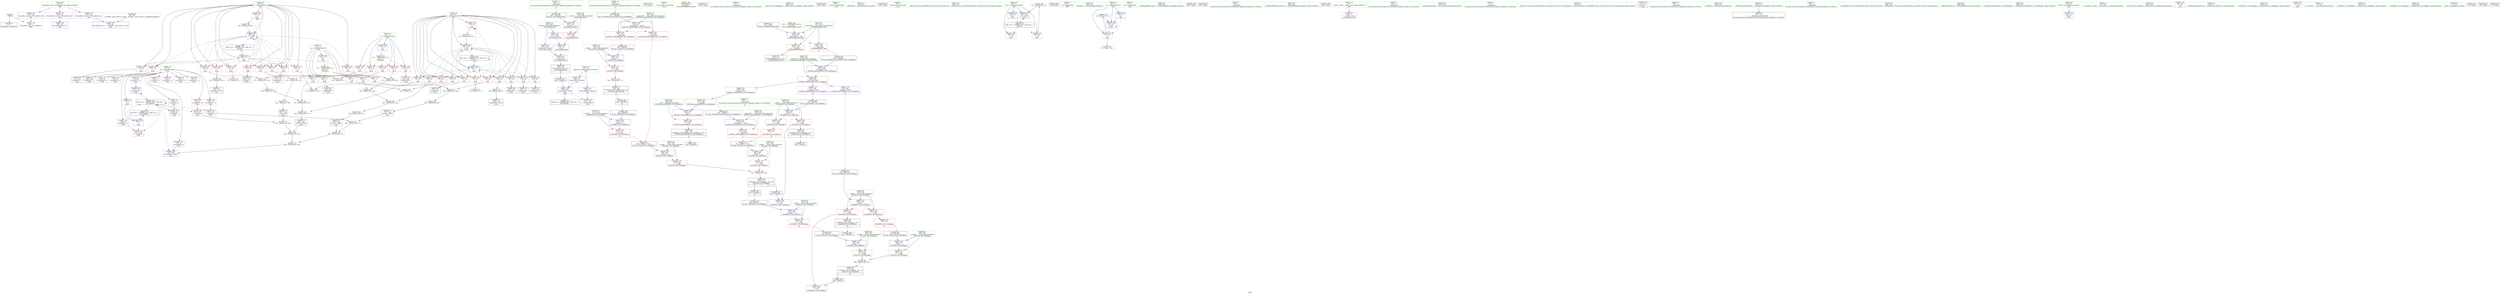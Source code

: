 digraph "SVFG" {
	label="SVFG";

	Node0x563aca3d60e0 [shape=record,color=grey,label="{NodeID: 0\nNullPtr}"];
	Node0x563aca3d60e0 -> Node0x563aca3f6040[style=solid];
	Node0x563aca3d60e0 -> Node0x563aca3fd560[style=solid];
	Node0x563aca3f7c40 [shape=record,color=blue,label="{NodeID: 194\n117\<--119\narrayidx15\<--\nmain\n}"];
	Node0x563aca3f7c40 -> Node0x563aca413370[style=dashed];
	Node0x563aca3f4ec0 [shape=record,color=purple,label="{NodeID: 111\n210\<--62\ncoerce.dive56\<--agg.tmp\nmain\n}"];
	Node0x563aca3f4ec0 -> Node0x563aca3fbc10[style=solid];
	Node0x563aca3f2fb0 [shape=record,color=green,label="{NodeID: 28\n58\<--59\ni\<--i_field_insensitive\nmain\n}"];
	Node0x563aca3f2fb0 -> Node0x563aca3fa6f0[style=solid];
	Node0x563aca3f2fb0 -> Node0x563aca3fa7c0[style=solid];
	Node0x563aca3f2fb0 -> Node0x563aca3fa890[style=solid];
	Node0x563aca3f2fb0 -> Node0x563aca3fa960[style=solid];
	Node0x563aca3f2fb0 -> Node0x563aca3faa30[style=solid];
	Node0x563aca3f2fb0 -> Node0x563aca3fab00[style=solid];
	Node0x563aca3f2fb0 -> Node0x563aca3fabd0[style=solid];
	Node0x563aca3f2fb0 -> Node0x563aca3faca0[style=solid];
	Node0x563aca3f2fb0 -> Node0x563aca3fad70[style=solid];
	Node0x563aca3f2fb0 -> Node0x563aca3fae40[style=solid];
	Node0x563aca3f2fb0 -> Node0x563aca3faf10[style=solid];
	Node0x563aca3f2fb0 -> Node0x563aca3fafe0[style=solid];
	Node0x563aca3f2fb0 -> Node0x563aca3fd9a0[style=solid];
	Node0x563aca3f2fb0 -> Node0x563aca3f7eb0[style=solid];
	Node0x563aca405cf0 [shape=record,color=grey,label="{NodeID: 305\n165 = Binary(163, 164, )\n}"];
	Node0x563aca405cf0 -> Node0x563aca405b70[style=solid];
	Node0x563aca3fae40 [shape=record,color=red,label="{NodeID: 139\n160\<--58\n\<--i\nmain\n}"];
	Node0x563aca3fae40 -> Node0x563aca405e70[style=solid];
	Node0x563aca3f5960 [shape=record,color=green,label="{NodeID: 56\n349\<--350\n__a.addr\<--__a.addr_field_insensitive\n_ZStoRRSt13_Ios_FmtflagsS_\n}"];
	Node0x563aca3f5960 -> Node0x563aca3fc9e0[style=solid];
	Node0x563aca3f5960 -> Node0x563aca3fcab0[style=solid];
	Node0x563aca3f5960 -> Node0x563aca3f8a10[style=solid];
	Node0x563aca42b800 [shape=record,color=black,label="{NodeID: 416\n78 = PHI()\n}"];
	Node0x563aca3fc500 [shape=record,color=red,label="{NodeID: 167\n301\<--300\n\<--_M_flags\n_ZNSt8ios_base4setfESt13_Ios_FmtflagsS0_\n}"];
	Node0x563aca3fc500 -> Node0x563aca3f8600[style=solid];
	Node0x563aca3f70e0 [shape=record,color=black,label="{NodeID: 84\n263\<--274\n_ZSt12setprecisioni_ret\<--\n_ZSt12setprecisioni\n|{<s0>10}}"];
	Node0x563aca3f70e0:s0 -> Node0x563aca42bd00[style=solid,color=blue];
	Node0x563aca3f0e50 [shape=record,color=green,label="{NodeID: 1\n7\<--1\n__dso_handle\<--dummyObj\nGlob }"];
	Node0x563aca3f7d10 [shape=record,color=blue,label="{NodeID: 195\n175\<--169\narrayidx46\<--add42\nmain\n}"];
	Node0x563aca3f7d10 -> Node0x563aca413370[style=dashed];
	Node0x563aca3f4f90 [shape=record,color=purple,label="{NodeID: 112\n270\<--265\n_M_n\<--retval\n_ZSt12setprecisioni\n}"];
	Node0x563aca3f4f90 -> Node0x563aca3f82c0[style=solid];
	Node0x563aca3f3080 [shape=record,color=green,label="{NodeID: 29\n60\<--61\nj\<--j_field_insensitive\nmain\n}"];
	Node0x563aca3f3080 -> Node0x563aca3fb0b0[style=solid];
	Node0x563aca3f3080 -> Node0x563aca3fb180[style=solid];
	Node0x563aca3f3080 -> Node0x563aca3fb250[style=solid];
	Node0x563aca3f3080 -> Node0x563aca3fb320[style=solid];
	Node0x563aca3f3080 -> Node0x563aca3fb3f0[style=solid];
	Node0x563aca3f3080 -> Node0x563aca3fb4c0[style=solid];
	Node0x563aca3f3080 -> Node0x563aca3fb590[style=solid];
	Node0x563aca3f3080 -> Node0x563aca3fb660[style=solid];
	Node0x563aca3f3080 -> Node0x563aca3fb730[style=solid];
	Node0x563aca3f3080 -> Node0x563aca3fb800[style=solid];
	Node0x563aca3f3080 -> Node0x563aca3fb8d0[style=solid];
	Node0x563aca3f3080 -> Node0x563aca3fb9a0[style=solid];
	Node0x563aca3f3080 -> Node0x563aca3f7aa0[style=solid];
	Node0x563aca3f3080 -> Node0x563aca3f7de0[style=solid];
	Node0x563aca3fdf60 [shape=record,color=yellow,style=double,label="{NodeID: 389\nRETMU(20V_2)\npts\{253 \}\nFun[_ZSt5fixedRSt8ios_base]}"];
	Node0x563aca405e70 [shape=record,color=grey,label="{NodeID: 306\n161 = Binary(159, 160, )\n}"];
	Node0x563aca405e70 -> Node0x563aca4059f0[style=solid];
	Node0x563aca3faf10 [shape=record,color=red,label="{NodeID: 140\n170\<--58\n\<--i\nmain\n}"];
	Node0x563aca3faf10 -> Node0x563aca3f6cd0[style=solid];
	Node0x563aca3f5a30 [shape=record,color=green,label="{NodeID: 57\n351\<--352\n__b.addr\<--__b.addr_field_insensitive\n_ZStoRRSt13_Ios_FmtflagsS_\n}"];
	Node0x563aca3f5a30 -> Node0x563aca3fcb80[style=solid];
	Node0x563aca3f5a30 -> Node0x563aca3ffac0[style=solid];
	Node0x563aca42b8d0 [shape=record,color=black,label="{NodeID: 417\n190 = PHI()\n}"];
	Node0x563aca3fc5d0 [shape=record,color=red,label="{NodeID: 168\n331\<--325\n\<--__a.addr\n_ZStaNRSt13_Ios_FmtflagsS_\n}"];
	Node0x563aca3fc5d0 -> Node0x563aca3fc840[style=solid];
	Node0x563aca3f71b0 [shape=record,color=black,label="{NodeID: 85\n284\<--320\n_ZNSt8ios_base4setfESt13_Ios_FmtflagsS0__ret\<--\n_ZNSt8ios_base4setfESt13_Ios_FmtflagsS0_\n|{<s0>14}}"];
	Node0x563aca3f71b0:s0 -> Node0x563aca064750[style=solid,color=blue];
	Node0x563aca3f0ee0 [shape=record,color=green,label="{NodeID: 2\n12\<--1\n\<--dummyObj\nCan only get source location for instruction, argument, global var or function.}"];
	Node0x563aca3f7de0 [shape=record,color=blue,label="{NodeID: 196\n60\<--181\nj\<--inc\nmain\n}"];
	Node0x563aca3f7de0 -> Node0x563aca3fb0b0[style=dashed];
	Node0x563aca3f7de0 -> Node0x563aca3fb180[style=dashed];
	Node0x563aca3f7de0 -> Node0x563aca3fb250[style=dashed];
	Node0x563aca3f7de0 -> Node0x563aca3fb320[style=dashed];
	Node0x563aca3f7de0 -> Node0x563aca3fb3f0[style=dashed];
	Node0x563aca3f7de0 -> Node0x563aca3fb4c0[style=dashed];
	Node0x563aca3f7de0 -> Node0x563aca3fb590[style=dashed];
	Node0x563aca3f7de0 -> Node0x563aca3fb660[style=dashed];
	Node0x563aca3f7de0 -> Node0x563aca3fb730[style=dashed];
	Node0x563aca3f7de0 -> Node0x563aca3fb800[style=dashed];
	Node0x563aca3f7de0 -> Node0x563aca3fb8d0[style=dashed];
	Node0x563aca3f7de0 -> Node0x563aca3fb9a0[style=dashed];
	Node0x563aca3f7de0 -> Node0x563aca3f7aa0[style=dashed];
	Node0x563aca3f7de0 -> Node0x563aca3f7de0[style=dashed];
	Node0x563aca3f7de0 -> Node0x563aca415670[style=dashed];
	Node0x563aca3f5060 [shape=record,color=purple,label="{NodeID: 113\n273\<--265\ncoerce.dive\<--retval\n_ZSt12setprecisioni\n}"];
	Node0x563aca3f5060 -> Node0x563aca3fc020[style=solid];
	Node0x563aca3f3150 [shape=record,color=green,label="{NodeID: 30\n62\<--63\nagg.tmp\<--agg.tmp_field_insensitive\nmain\n}"];
	Node0x563aca3f3150 -> Node0x563aca3f4df0[style=solid];
	Node0x563aca3f3150 -> Node0x563aca3f4ec0[style=solid];
	Node0x563aca405ff0 [shape=record,color=grey,label="{NodeID: 307\n388 = Binary(386, 387, )\n}"];
	Node0x563aca405ff0 -> Node0x563aca3f75c0[style=solid];
	Node0x563aca3fafe0 [shape=record,color=red,label="{NodeID: 141\n185\<--58\n\<--i\nmain\n}"];
	Node0x563aca3fafe0 -> Node0x563aca407970[style=solid];
	Node0x563aca3f5b00 [shape=record,color=green,label="{NodeID: 58\n359\<--360\n_ZStorSt13_Ios_FmtflagsS_\<--_ZStorSt13_Ios_FmtflagsS__field_insensitive\n}"];
	Node0x563aca42ba00 [shape=record,color=black,label="{NodeID: 418\n194 = PHI()\n}"];
	Node0x563aca3fc6a0 [shape=record,color=red,label="{NodeID: 169\n335\<--325\n\<--__a.addr\n_ZStaNRSt13_Ios_FmtflagsS_\n}"];
	Node0x563aca3fc6a0 -> Node0x563aca3f7280[style=solid];
	Node0x563aca3fc6a0 -> Node0x563aca3f8870[style=solid];
	Node0x563aca3f7280 [shape=record,color=black,label="{NodeID: 86\n322\<--335\n_ZStaNRSt13_Ios_FmtflagsS__ret\<--\n_ZStaNRSt13_Ios_FmtflagsS_\n|{<s0>16}}"];
	Node0x563aca3f7280:s0 -> Node0x563aca429b00[style=solid,color=blue];
	Node0x563aca3f1190 [shape=record,color=green,label="{NodeID: 3\n18\<--1\n_ZSt3cin\<--dummyObj\nGlob }"];
	Node0x563aca3f7eb0 [shape=record,color=blue,label="{NodeID: 197\n58\<--186\ni\<--inc49\nmain\n}"];
	Node0x563aca3f7eb0 -> Node0x563aca3fa6f0[style=dashed];
	Node0x563aca3f7eb0 -> Node0x563aca3fa7c0[style=dashed];
	Node0x563aca3f7eb0 -> Node0x563aca3fa890[style=dashed];
	Node0x563aca3f7eb0 -> Node0x563aca3fa960[style=dashed];
	Node0x563aca3f7eb0 -> Node0x563aca3faa30[style=dashed];
	Node0x563aca3f7eb0 -> Node0x563aca3fab00[style=dashed];
	Node0x563aca3f7eb0 -> Node0x563aca3fabd0[style=dashed];
	Node0x563aca3f7eb0 -> Node0x563aca3faca0[style=dashed];
	Node0x563aca3f7eb0 -> Node0x563aca3fad70[style=dashed];
	Node0x563aca3f7eb0 -> Node0x563aca3fae40[style=dashed];
	Node0x563aca3f7eb0 -> Node0x563aca3faf10[style=dashed];
	Node0x563aca3f7eb0 -> Node0x563aca3fafe0[style=dashed];
	Node0x563aca3f7eb0 -> Node0x563aca3f7eb0[style=dashed];
	Node0x563aca3f7eb0 -> Node0x563aca415170[style=dashed];
	Node0x563aca3f5130 [shape=record,color=purple,label="{NodeID: 114\n300\<--299\n_M_flags\<--this1\n_ZNSt8ios_base4setfESt13_Ios_FmtflagsS0_\n}"];
	Node0x563aca3f5130 -> Node0x563aca3fc500[style=solid];
	Node0x563aca3f3220 [shape=record,color=green,label="{NodeID: 31\n66\<--67\n_ZNSirsERi\<--_ZNSirsERi_field_insensitive\n}"];
	Node0x563aca406170 [shape=record,color=grey,label="{NodeID: 308\n375 = Binary(373, 374, )\n}"];
	Node0x563aca406170 -> Node0x563aca3f74f0[style=solid];
	Node0x563aca3fb0b0 [shape=record,color=red,label="{NodeID: 142\n90\<--60\n\<--j\nmain\n}"];
	Node0x563aca3fb0b0 -> Node0x563aca407c70[style=solid];
	Node0x563aca3f5c00 [shape=record,color=green,label="{NodeID: 59\n367\<--368\n__a.addr\<--__a.addr_field_insensitive\n_ZStanSt13_Ios_FmtflagsS_\n}"];
	Node0x563aca3f5c00 -> Node0x563aca3fcd20[style=solid];
	Node0x563aca3f5c00 -> Node0x563aca3ffc60[style=solid];
	Node0x563aca42bb00 [shape=record,color=black,label="{NodeID: 419\n198 = PHI()\n}"];
	Node0x563aca3fc770 [shape=record,color=red,label="{NodeID: 170\n333\<--327\n\<--__b.addr\n_ZStaNRSt13_Ios_FmtflagsS_\n|{<s0>19}}"];
	Node0x563aca3fc770:s0 -> Node0x563aca42add0[style=solid,color=red];
	Node0x563aca3f7350 [shape=record,color=black,label="{NodeID: 87\n338\<--344\n_ZStcoSt13_Ios_Fmtflags_ret\<--neg\n_ZStcoSt13_Ios_Fmtflags\n|{<s0>15}}"];
	Node0x563aca3f7350:s0 -> Node0x563aca429970[style=solid,color=blue];
	Node0x563aca3f1220 [shape=record,color=green,label="{NodeID: 4\n19\<--1\n_ZSt4cout\<--dummyObj\nGlob }"];
	Node0x563aca419460 [shape=record,color=yellow,style=double,label="{NodeID: 364\n20V_1 = ENCHI(MR_20V_0)\npts\{253 \}\nFun[_ZSt5fixedRSt8ios_base]}"];
	Node0x563aca419460 -> Node0x563aca3f8120[style=dashed];
	Node0x563aca3f7f80 [shape=record,color=blue,label="{NodeID: 198\n208\<--204\ncoerce.dive\<--call55\nmain\n}"];
	Node0x563aca3f7f80 -> Node0x563aca3fbc10[style=dashed];
	Node0x563aca3f7f80 -> Node0x563aca416070[style=dashed];
	Node0x563aca3f9ac0 [shape=record,color=purple,label="{NodeID: 115\n307\<--299\n_M_flags2\<--this1\n_ZNSt8ios_base4setfESt13_Ios_FmtflagsS0_\n|{<s0>16}}"];
	Node0x563aca3f9ac0:s0 -> Node0x563aca42a4b0[style=solid,color=red];
	Node0x563aca3f3320 [shape=record,color=green,label="{NodeID: 32\n191\<--192\n_ZStlsISt11char_traitsIcEERSt13basic_ostreamIcT_ES5_PKc\<--_ZStlsISt11char_traitsIcEERSt13basic_ostreamIcT_ES5_PKc_field_insensitive\n}"];
	Node0x563aca4062f0 [shape=record,color=grey,label="{NodeID: 309\n231 = Binary(230, 69, )\n}"];
	Node0x563aca4062f0 -> Node0x563aca3f8050[style=solid];
	Node0x563aca3fb180 [shape=record,color=red,label="{NodeID: 143\n97\<--60\n\<--j\nmain\n}"];
	Node0x563aca3fb180 -> Node0x563aca407df0[style=solid];
	Node0x563aca3f5cd0 [shape=record,color=green,label="{NodeID: 60\n369\<--370\n__b.addr\<--__b.addr_field_insensitive\n_ZStanSt13_Ios_FmtflagsS_\n}"];
	Node0x563aca3f5cd0 -> Node0x563aca3fcdf0[style=solid];
	Node0x563aca3f5cd0 -> Node0x563aca3ffd30[style=solid];
	Node0x563aca42bc00 [shape=record,color=black,label="{NodeID: 420\n199 = PHI()\n}"];
	Node0x563aca414c70 [shape=record,color=black,label="{NodeID: 337\nMR_10V_3 = PHI(MR_10V_4, MR_10V_2, )\npts\{57 \}\n}"];
	Node0x563aca414c70 -> Node0x563aca3fa550[style=dashed];
	Node0x563aca414c70 -> Node0x563aca3fa620[style=dashed];
	Node0x563aca414c70 -> Node0x563aca3f8050[style=dashed];
	Node0x563aca3fc840 [shape=record,color=red,label="{NodeID: 171\n332\<--331\n\<--\n_ZStaNRSt13_Ios_FmtflagsS_\n|{<s0>19}}"];
	Node0x563aca3fc840:s0 -> Node0x563aca42abc0[style=solid,color=red];
	Node0x563aca3f7420 [shape=record,color=black,label="{NodeID: 88\n346\<--361\n_ZStoRRSt13_Ios_FmtflagsS__ret\<--\n_ZStoRRSt13_Ios_FmtflagsS_\n|{<s0>18}}"];
	Node0x563aca3f7420:s0 -> Node0x563aca429d80[style=solid,color=blue];
	Node0x563aca3f12b0 [shape=record,color=green,label="{NodeID: 5\n20\<--1\n.str\<--dummyObj\nGlob }"];
	Node0x563aca3f8050 [shape=record,color=blue,label="{NodeID: 199\n56\<--231\ncas\<--inc64\nmain\n}"];
	Node0x563aca3f8050 -> Node0x563aca414c70[style=dashed];
	Node0x563aca3f9b90 [shape=record,color=purple,label="{NodeID: 116\n316\<--299\n_M_flags5\<--this1\n_ZNSt8ios_base4setfESt13_Ios_FmtflagsS0_\n|{<s0>18}}"];
	Node0x563aca3f9b90:s0 -> Node0x563aca42a140[style=solid,color=red];
	Node0x563aca3f3420 [shape=record,color=green,label="{NodeID: 33\n195\<--196\n_ZNSolsEi\<--_ZNSolsEi_field_insensitive\n}"];
	Node0x563aca406470 [shape=record,color=grey,label="{NodeID: 310\n72 = Binary(71, 73, )\n}"];
	Node0x563aca406470 -> Node0x563aca3fd800[style=solid];
	Node0x563aca3fb250 [shape=record,color=red,label="{NodeID: 144\n103\<--60\n\<--j\nmain\n}"];
	Node0x563aca3fb250 -> Node0x563aca3f63e0[style=solid];
	Node0x563aca3f5da0 [shape=record,color=green,label="{NodeID: 61\n380\<--381\n__a.addr\<--__a.addr_field_insensitive\n_ZStorSt13_Ios_FmtflagsS_\n}"];
	Node0x563aca3f5da0 -> Node0x563aca3fcec0[style=solid];
	Node0x563aca3f5da0 -> Node0x563aca3ffe00[style=solid];
	Node0x563aca42bd00 [shape=record,color=black,label="{NodeID: 421\n204 = PHI(263, )\n}"];
	Node0x563aca42bd00 -> Node0x563aca3f7f80[style=solid];
	Node0x563aca415170 [shape=record,color=black,label="{NodeID: 338\nMR_12V_2 = PHI(MR_12V_4, MR_12V_1, )\npts\{59 \}\n}"];
	Node0x563aca415170 -> Node0x563aca3fd9a0[style=dashed];
	Node0x563aca3fc910 [shape=record,color=red,label="{NodeID: 172\n343\<--340\n\<--__a.addr\n_ZStcoSt13_Ios_Fmtflags\n}"];
	Node0x563aca3fc910 -> Node0x563aca407070[style=solid];
	Node0x563aca3f74f0 [shape=record,color=black,label="{NodeID: 89\n364\<--375\n_ZStanSt13_Ios_FmtflagsS__ret\<--and\n_ZStanSt13_Ios_FmtflagsS_\n|{<s0>17|<s1>19}}"];
	Node0x563aca3f74f0:s0 -> Node0x563aca429c10[style=solid,color=blue];
	Node0x563aca3f74f0:s1 -> Node0x563aca429e90[style=solid,color=blue];
	Node0x563aca3f1340 [shape=record,color=green,label="{NodeID: 6\n22\<--1\n.str.1\<--dummyObj\nGlob }"];
	Node0x563aca3f8120 [shape=record,color=blue,label="{NodeID: 200\n252\<--251\n__base.addr\<--__base\n_ZSt5fixedRSt8ios_base\n}"];
	Node0x563aca3f8120 -> Node0x563aca3fbdb0[style=dashed];
	Node0x563aca3f8120 -> Node0x563aca3fbe80[style=dashed];
	Node0x563aca3f9c60 [shape=record,color=red,label="{NodeID: 117\n91\<--11\n\<--m\nmain\n}"];
	Node0x563aca3f9c60 -> Node0x563aca407c70[style=solid];
	Node0x563aca3f3520 [shape=record,color=green,label="{NodeID: 34\n200\<--201\n_ZSt5fixedRSt8ios_base\<--_ZSt5fixedRSt8ios_base_field_insensitive\n}"];
	Node0x563aca428cf0 [shape=record,color=black,label="{NodeID: 394\n225 = PHI()\n}"];
	Node0x563aca4065f0 [shape=record,color=grey,label="{NodeID: 311\n155 = Binary(153, 154, )\n}"];
	Node0x563aca4065f0 -> Node0x563aca4068f0[style=solid];
	Node0x563aca3fb320 [shape=record,color=red,label="{NodeID: 145\n109\<--60\n\<--j\nmain\n}"];
	Node0x563aca3fb320 -> Node0x563aca408270[style=solid];
	Node0x563aca3f5e70 [shape=record,color=green,label="{NodeID: 62\n382\<--383\n__b.addr\<--__b.addr_field_insensitive\n_ZStorSt13_Ios_FmtflagsS_\n}"];
	Node0x563aca3f5e70 -> Node0x563aca3fcf90[style=solid];
	Node0x563aca3f5e70 -> Node0x563aca3ffed0[style=solid];
	Node0x563aca42bed0 [shape=record,color=black,label="{NodeID: 422\n212 = PHI()\n}"];
	Node0x563aca415670 [shape=record,color=black,label="{NodeID: 339\nMR_14V_2 = PHI(MR_14V_3, MR_14V_1, )\npts\{61 \}\n}"];
	Node0x563aca415670 -> Node0x563aca3f7aa0[style=dashed];
	Node0x563aca415670 -> Node0x563aca415670[style=dashed];
	Node0x563aca3fc9e0 [shape=record,color=red,label="{NodeID: 173\n355\<--349\n\<--__a.addr\n_ZStoRRSt13_Ios_FmtflagsS_\n}"];
	Node0x563aca3fc9e0 -> Node0x563aca3fcc50[style=solid];
	Node0x563aca3f75c0 [shape=record,color=black,label="{NodeID: 90\n377\<--388\n_ZStorSt13_Ios_FmtflagsS__ret\<--or\n_ZStorSt13_Ios_FmtflagsS_\n|{<s0>20}}"];
	Node0x563aca3f75c0:s0 -> Node0x563aca42a000[style=solid,color=blue];
	Node0x563aca3f1b80 [shape=record,color=green,label="{NodeID: 7\n25\<--1\n\<--dummyObj\nCan only get source location for instruction, argument, global var or function.}"];
	Node0x563aca3f81f0 [shape=record,color=blue,label="{NodeID: 201\n267\<--264\n__n.addr\<--__n\n_ZSt12setprecisioni\n}"];
	Node0x563aca3f81f0 -> Node0x563aca3fbf50[style=dashed];
	Node0x563aca3f9d30 [shape=record,color=red,label="{NodeID: 118\n139\<--11\n\<--m\nmain\n}"];
	Node0x563aca3f9d30 -> Node0x563aca4056f0[style=solid];
	Node0x563aca3f3620 [shape=record,color=green,label="{NodeID: 35\n202\<--203\n_ZNSolsEPFRSt8ios_baseS0_E\<--_ZNSolsEPFRSt8ios_baseS0_E_field_insensitive\n}"];
	Node0x563aca064750 [shape=record,color=black,label="{NodeID: 395\n256 = PHI(284, )\n}"];
	Node0x563aca406770 [shape=record,color=grey,label="{NodeID: 312\n181 = Binary(180, 69, )\n}"];
	Node0x563aca406770 -> Node0x563aca3f7de0[style=solid];
	Node0x563aca3fb3f0 [shape=record,color=red,label="{NodeID: 146\n115\<--60\n\<--j\nmain\n}"];
	Node0x563aca3fb3f0 -> Node0x563aca3f6580[style=solid];
	Node0x563aca3f5f40 [shape=record,color=green,label="{NodeID: 63\n26\<--390\n_GLOBAL__sub_I_DSov_0_1.cpp\<--_GLOBAL__sub_I_DSov_0_1.cpp_field_insensitive\n}"];
	Node0x563aca3f5f40 -> Node0x563aca3fd460[style=solid];
	Node0x563aca42bfa0 [shape=record,color=black,label="{NodeID: 423\n222 = PHI()\n}"];
	Node0x563aca415b70 [shape=record,color=black,label="{NodeID: 340\nMR_16V_2 = PHI(MR_16V_4, MR_16V_1, )\npts\{100000 \}\n}"];
	Node0x563aca415b70 -> Node0x563aca3fd8d0[style=dashed];
	Node0x563aca3fcab0 [shape=record,color=red,label="{NodeID: 174\n361\<--349\n\<--__a.addr\n_ZStoRRSt13_Ios_FmtflagsS_\n}"];
	Node0x563aca3fcab0 -> Node0x563aca3f7420[style=solid];
	Node0x563aca3fcab0 -> Node0x563aca3ffb90[style=solid];
	Node0x563aca3f7690 [shape=record,color=purple,label="{NodeID: 91\n35\<--4\n\<--_ZStL8__ioinit\n__cxx_global_var_init\n}"];
	Node0x563aca3f1c10 [shape=record,color=green,label="{NodeID: 8\n69\<--1\n\<--dummyObj\nCan only get source location for instruction, argument, global var or function.}"];
	Node0x563aca3f82c0 [shape=record,color=blue,label="{NodeID: 202\n270\<--271\n_M_n\<--\n_ZSt12setprecisioni\n}"];
	Node0x563aca3f82c0 -> Node0x563aca3fc020[style=dashed];
	Node0x563aca3f9e00 [shape=record,color=red,label="{NodeID: 119\n153\<--11\n\<--m\nmain\n}"];
	Node0x563aca3f9e00 -> Node0x563aca4065f0[style=solid];
	Node0x563aca3f3720 [shape=record,color=green,label="{NodeID: 36\n206\<--207\n_ZSt12setprecisioni\<--_ZSt12setprecisioni_field_insensitive\n}"];
	Node0x563aca429970 [shape=record,color=black,label="{NodeID: 396\n304 = PHI(338, )\n|{<s0>16}}"];
	Node0x563aca429970:s0 -> Node0x563aca42a580[style=solid,color=red];
	Node0x563aca4068f0 [shape=record,color=grey,label="{NodeID: 313\n156 = Binary(155, 69, )\n}"];
	Node0x563aca4068f0 -> Node0x563aca3f6b30[style=solid];
	Node0x563aca3fb4c0 [shape=record,color=red,label="{NodeID: 147\n125\<--60\n\<--j\nmain\n}"];
	Node0x563aca3fb4c0 -> Node0x563aca3f6720[style=solid];
	Node0x563aca3f6040 [shape=record,color=black,label="{NodeID: 64\n2\<--3\ndummyVal\<--dummyVal\n}"];
	Node0x563aca42c070 [shape=record,color=black,label="{NodeID: 424\n285 = PHI(255, )\n0th arg _ZNSt8ios_base4setfESt13_Ios_FmtflagsS0_ }"];
	Node0x563aca42c070 -> Node0x563aca3f8390[style=solid];
	Node0x563aca416070 [shape=record,color=black,label="{NodeID: 341\nMR_18V_2 = PHI(MR_18V_3, MR_18V_1, )\npts\{630000 \}\n}"];
	Node0x563aca416070 -> Node0x563aca3f7f80[style=dashed];
	Node0x563aca3fcb80 [shape=record,color=red,label="{NodeID: 175\n357\<--351\n\<--__b.addr\n_ZStoRRSt13_Ios_FmtflagsS_\n|{<s0>20}}"];
	Node0x563aca3fcb80:s0 -> Node0x563aca42a940[style=solid,color=red];
	Node0x563aca3f7760 [shape=record,color=purple,label="{NodeID: 92\n79\<--8\n\<--p\nmain\n}"];
	Node0x563aca3f7760 -> Node0x563aca3fd8d0[style=solid];
	Node0x563aca3f1d10 [shape=record,color=green,label="{NodeID: 9\n73\<--1\n\<--dummyObj\nCan only get source location for instruction, argument, global var or function.}"];
	Node0x563aca3f8390 [shape=record,color=blue,label="{NodeID: 203\n288\<--285\nthis.addr\<--this\n_ZNSt8ios_base4setfESt13_Ios_FmtflagsS0_\n}"];
	Node0x563aca3f8390 -> Node0x563aca3fc0f0[style=dashed];
	Node0x563aca3f9ed0 [shape=record,color=red,label="{NodeID: 120\n162\<--11\n\<--m\nmain\n}"];
	Node0x563aca3f9ed0 -> Node0x563aca4059f0[style=solid];
	Node0x563aca3f3820 [shape=record,color=green,label="{NodeID: 37\n213\<--214\n_ZStlsIcSt11char_traitsIcEERSt13basic_ostreamIT_T0_ES6_St13_Setprecision\<--_ZStlsIcSt11char_traitsIcEERSt13basic_ostreamIT_T0_ES6_St13_Setprecision_field_insensitive\n}"];
	Node0x563aca429b00 [shape=record,color=black,label="{NodeID: 397\n308 = PHI(322, )\n}"];
	Node0x563aca406a70 [shape=record,color=grey,label="{NodeID: 314\n158 = Binary(152, 157, )\n}"];
	Node0x563aca406a70 -> Node0x563aca406d70[style=solid];
	Node0x563aca3fb590 [shape=record,color=red,label="{NodeID: 148\n141\<--60\n\<--j\nmain\n}"];
	Node0x563aca3fb590 -> Node0x563aca405870[style=solid];
	Node0x563aca3f6140 [shape=record,color=black,label="{NodeID: 65\n53\<--12\nmain_ret\<--\nmain\n}"];
	Node0x563aca42c210 [shape=record,color=black,label="{NodeID: 425\n286 = PHI(257, )\n1st arg _ZNSt8ios_base4setfESt13_Ios_FmtflagsS0_ }"];
	Node0x563aca42c210 -> Node0x563aca3f8460[style=solid];
	Node0x563aca3fcc50 [shape=record,color=red,label="{NodeID: 176\n356\<--355\n\<--\n_ZStoRRSt13_Ios_FmtflagsS_\n|{<s0>20}}"];
	Node0x563aca3fcc50:s0 -> Node0x563aca42a800[style=solid,color=red];
	Node0x563aca3f7830 [shape=record,color=purple,label="{NodeID: 93\n102\<--8\narrayidx\<--p\nmain\n}"];
	Node0x563aca3f1e10 [shape=record,color=green,label="{NodeID: 10\n81\<--1\n\<--dummyObj\nCan only get source location for instruction, argument, global var or function.}"];
	Node0x563aca3f8460 [shape=record,color=blue,label="{NodeID: 204\n290\<--286\n__fmtfl.addr\<--__fmtfl\n_ZNSt8ios_base4setfESt13_Ios_FmtflagsS0_\n}"];
	Node0x563aca3f8460 -> Node0x563aca3fc1c0[style=dashed];
	Node0x563aca3f9fa0 [shape=record,color=red,label="{NodeID: 121\n218\<--11\n\<--m\nmain\n}"];
	Node0x563aca3f9fa0 -> Node0x563aca3f6f40[style=solid];
	Node0x563aca3f3920 [shape=record,color=green,label="{NodeID: 38\n223\<--224\n_ZNSolsEe\<--_ZNSolsEe_field_insensitive\n}"];
	Node0x563aca429c10 [shape=record,color=black,label="{NodeID: 398\n313 = PHI(364, )\n|{<s0>18}}"];
	Node0x563aca429c10:s0 -> Node0x563aca42a280[style=solid,color=red];
	Node0x563aca406bf0 [shape=record,color=grey,label="{NodeID: 315\n169 = Binary(144, 168, )\n}"];
	Node0x563aca406bf0 -> Node0x563aca3f7d10[style=solid];
	Node0x563aca3fb660 [shape=record,color=red,label="{NodeID: 149\n148\<--60\n\<--j\nmain\n}"];
	Node0x563aca3fb660 -> Node0x563aca4077f0[style=solid];
	Node0x563aca3f6210 [shape=record,color=black,label="{NodeID: 66\n37\<--38\n\<--_ZNSt8ios_base4InitD1Ev\nCan only get source location for instruction, argument, global var or function.}"];
	Node0x563aca42c350 [shape=record,color=black,label="{NodeID: 426\n287 = PHI(258, )\n2nd arg _ZNSt8ios_base4setfESt13_Ios_FmtflagsS0_ }"];
	Node0x563aca42c350 -> Node0x563aca3f8530[style=solid];
	Node0x563aca3fcd20 [shape=record,color=red,label="{NodeID: 177\n373\<--367\n\<--__a.addr\n_ZStanSt13_Ios_FmtflagsS_\n}"];
	Node0x563aca3fcd20 -> Node0x563aca406170[style=solid];
	Node0x563aca3f7900 [shape=record,color=purple,label="{NodeID: 94\n105\<--8\narrayidx9\<--p\nmain\n}"];
	Node0x563aca3f7900 -> Node0x563aca3f7b70[style=solid];
	Node0x563aca3f1f10 [shape=record,color=green,label="{NodeID: 11\n119\<--1\n\<--dummyObj\nCan only get source location for instruction, argument, global var or function.}"];
	Node0x563aca3f8530 [shape=record,color=blue,label="{NodeID: 205\n292\<--287\n__mask.addr\<--__mask\n_ZNSt8ios_base4setfESt13_Ios_FmtflagsS0_\n}"];
	Node0x563aca3f8530 -> Node0x563aca3fc290[style=dashed];
	Node0x563aca3f8530 -> Node0x563aca3fc360[style=dashed];
	Node0x563aca3fa070 [shape=record,color=red,label="{NodeID: 122\n85\<--14\n\<--n\nmain\n}"];
	Node0x563aca3fa070 -> Node0x563aca407f70[style=solid];
	Node0x563aca3f3a20 [shape=record,color=green,label="{NodeID: 39\n226\<--227\n_ZSt4endlIcSt11char_traitsIcEERSt13basic_ostreamIT_T0_ES6_\<--_ZSt4endlIcSt11char_traitsIcEERSt13basic_ostreamIT_T0_ES6__field_insensitive\n}"];
	Node0x563aca429d80 [shape=record,color=black,label="{NodeID: 399\n317 = PHI(346, )\n}"];
	Node0x563aca406d70 [shape=record,color=grey,label="{NodeID: 316\n168 = Binary(158, 167, )\n}"];
	Node0x563aca406d70 -> Node0x563aca406bf0[style=solid];
	Node0x563aca3fb730 [shape=record,color=red,label="{NodeID: 150\n154\<--60\n\<--j\nmain\n}"];
	Node0x563aca3fb730 -> Node0x563aca4065f0[style=solid];
	Node0x563aca3f6310 [shape=record,color=black,label="{NodeID: 67\n101\<--100\nidxprom\<--\nmain\n}"];
	Node0x563aca3fcdf0 [shape=record,color=red,label="{NodeID: 178\n374\<--369\n\<--__b.addr\n_ZStanSt13_Ios_FmtflagsS_\n}"];
	Node0x563aca3fcdf0 -> Node0x563aca406170[style=solid];
	Node0x563aca3f79d0 [shape=record,color=purple,label="{NodeID: 95\n114\<--8\narrayidx13\<--p\nmain\n}"];
	Node0x563aca3f2010 [shape=record,color=green,label="{NodeID: 12\n205\<--1\n\<--dummyObj\nCan only get source location for instruction, argument, global var or function.|{<s0>10}}"];
	Node0x563aca3f2010:s0 -> Node0x563aca42aa80[style=solid,color=red];
	Node0x563aca3f8600 [shape=record,color=blue,label="{NodeID: 206\n294\<--301\n__old\<--\n_ZNSt8ios_base4setfESt13_Ios_FmtflagsS0_\n}"];
	Node0x563aca3f8600 -> Node0x563aca3fc430[style=dashed];
	Node0x563aca3fa140 [shape=record,color=red,label="{NodeID: 123\n129\<--14\n\<--n\nmain\n}"];
	Node0x563aca3fa140 -> Node0x563aca4074f0[style=solid];
	Node0x563aca3f3b20 [shape=record,color=green,label="{NodeID: 40\n228\<--229\n_ZNSolsEPFRSoS_E\<--_ZNSolsEPFRSoS_E_field_insensitive\n}"];
	Node0x563aca429e90 [shape=record,color=black,label="{NodeID: 400\n334 = PHI(364, )\n}"];
	Node0x563aca429e90 -> Node0x563aca3f8870[style=solid];
	Node0x563aca406ef0 [shape=record,color=grey,label="{NodeID: 317\n134 = Binary(128, 133, )\n}"];
	Node0x563aca406ef0 -> Node0x563aca4053f0[style=solid];
	Node0x563aca3fb800 [shape=record,color=red,label="{NodeID: 151\n164\<--60\n\<--j\nmain\n}"];
	Node0x563aca3fb800 -> Node0x563aca405cf0[style=solid];
	Node0x563aca3f63e0 [shape=record,color=black,label="{NodeID: 68\n104\<--103\nidxprom8\<--\nmain\n}"];
	Node0x563aca3fcec0 [shape=record,color=red,label="{NodeID: 179\n386\<--380\n\<--__a.addr\n_ZStorSt13_Ios_FmtflagsS_\n}"];
	Node0x563aca3fcec0 -> Node0x563aca405ff0[style=solid];
	Node0x563aca3f4200 [shape=record,color=purple,label="{NodeID: 96\n117\<--8\narrayidx15\<--p\nmain\n}"];
	Node0x563aca3f4200 -> Node0x563aca3f7c40[style=solid];
	Node0x563aca3f2110 [shape=record,color=green,label="{NodeID: 13\n257\<--1\n\<--dummyObj\nCan only get source location for instruction, argument, global var or function.|{<s0>14}}"];
	Node0x563aca3f2110:s0 -> Node0x563aca42c210[style=solid,color=red];
	Node0x563aca3f86d0 [shape=record,color=blue,label="{NodeID: 207\n325\<--323\n__a.addr\<--__a\n_ZStaNRSt13_Ios_FmtflagsS_\n}"];
	Node0x563aca3f86d0 -> Node0x563aca3fc5d0[style=dashed];
	Node0x563aca3f86d0 -> Node0x563aca3fc6a0[style=dashed];
	Node0x563aca3fa210 [shape=record,color=red,label="{NodeID: 124\n135\<--14\n\<--n\nmain\n}"];
	Node0x563aca3fa210 -> Node0x563aca4071f0[style=solid];
	Node0x563aca3f3c20 [shape=record,color=green,label="{NodeID: 41\n252\<--253\n__base.addr\<--__base.addr_field_insensitive\n_ZSt5fixedRSt8ios_base\n}"];
	Node0x563aca3f3c20 -> Node0x563aca3fbdb0[style=solid];
	Node0x563aca3f3c20 -> Node0x563aca3fbe80[style=solid];
	Node0x563aca3f3c20 -> Node0x563aca3f8120[style=solid];
	Node0x563aca42a000 [shape=record,color=black,label="{NodeID: 401\n358 = PHI(377, )\n}"];
	Node0x563aca42a000 -> Node0x563aca3ffb90[style=solid];
	Node0x563aca407070 [shape=record,color=grey,label="{NodeID: 318\n344 = Binary(343, 73, )\n}"];
	Node0x563aca407070 -> Node0x563aca3f7350[style=solid];
	Node0x563aca3fb8d0 [shape=record,color=red,label="{NodeID: 152\n173\<--60\n\<--j\nmain\n}"];
	Node0x563aca3fb8d0 -> Node0x563aca3f6da0[style=solid];
	Node0x563aca3f64b0 [shape=record,color=black,label="{NodeID: 69\n113\<--112\nidxprom12\<--\nmain\n}"];
	Node0x563aca3fcf90 [shape=record,color=red,label="{NodeID: 180\n387\<--382\n\<--__b.addr\n_ZStorSt13_Ios_FmtflagsS_\n}"];
	Node0x563aca3fcf90 -> Node0x563aca405ff0[style=solid];
	Node0x563aca3f42d0 [shape=record,color=purple,label="{NodeID: 97\n124\<--8\narrayidx18\<--p\nmain\n}"];
	Node0x563aca3f2210 [shape=record,color=green,label="{NodeID: 14\n258\<--1\n\<--dummyObj\nCan only get source location for instruction, argument, global var or function.|{<s0>14}}"];
	Node0x563aca3f2210:s0 -> Node0x563aca42c350[style=solid,color=red];
	Node0x563aca3f87a0 [shape=record,color=blue,label="{NodeID: 208\n327\<--324\n__b.addr\<--__b\n_ZStaNRSt13_Ios_FmtflagsS_\n}"];
	Node0x563aca3f87a0 -> Node0x563aca3fc770[style=dashed];
	Node0x563aca3fa2e0 [shape=record,color=red,label="{NodeID: 125\n159\<--14\n\<--n\nmain\n}"];
	Node0x563aca3fa2e0 -> Node0x563aca405e70[style=solid];
	Node0x563aca3f3cf0 [shape=record,color=green,label="{NodeID: 42\n259\<--260\n_ZNSt8ios_base4setfESt13_Ios_FmtflagsS0_\<--_ZNSt8ios_base4setfESt13_Ios_FmtflagsS0__field_insensitive\n}"];
	Node0x563aca42a140 [shape=record,color=black,label="{NodeID: 402\n347 = PHI(316, )\n0th arg _ZStoRRSt13_Ios_FmtflagsS_ }"];
	Node0x563aca42a140 -> Node0x563aca3f8a10[style=solid];
	Node0x563aca4071f0 [shape=record,color=grey,label="{NodeID: 319\n137 = Binary(135, 136, )\n}"];
	Node0x563aca4071f0 -> Node0x563aca407370[style=solid];
	Node0x563aca3fb9a0 [shape=record,color=red,label="{NodeID: 153\n180\<--60\n\<--j\nmain\n}"];
	Node0x563aca3fb9a0 -> Node0x563aca406770[style=solid];
	Node0x563aca3f6580 [shape=record,color=black,label="{NodeID: 70\n116\<--115\nidxprom14\<--\nmain\n}"];
	Node0x563aca3fd060 [shape=record,color=blue,label="{NodeID: 181\n11\<--12\nm\<--\nGlob }"];
	Node0x563aca3fd060 -> Node0x563aca418870[style=dashed];
	Node0x563aca3f43a0 [shape=record,color=purple,label="{NodeID: 98\n127\<--8\narrayidx20\<--p\nmain\n}"];
	Node0x563aca3f43a0 -> Node0x563aca3fba70[style=solid];
	Node0x563aca3f2310 [shape=record,color=green,label="{NodeID: 15\n4\<--6\n_ZStL8__ioinit\<--_ZStL8__ioinit_field_insensitive\nGlob }"];
	Node0x563aca3f2310 -> Node0x563aca3f7690[style=solid];
	Node0x563aca3f8870 [shape=record,color=blue,label="{NodeID: 209\n335\<--334\n\<--call\n_ZStaNRSt13_Ios_FmtflagsS_\n}"];
	Node0x563aca3fa3b0 [shape=record,color=red,label="{NodeID: 126\n215\<--14\n\<--n\nmain\n}"];
	Node0x563aca3fa3b0 -> Node0x563aca3f6e70[style=solid];
	Node0x563aca3f3df0 [shape=record,color=green,label="{NodeID: 43\n265\<--266\nretval\<--retval_field_insensitive\n_ZSt12setprecisioni\n}"];
	Node0x563aca3f3df0 -> Node0x563aca3f4f90[style=solid];
	Node0x563aca3f3df0 -> Node0x563aca3f5060[style=solid];
	Node0x563aca42a280 [shape=record,color=black,label="{NodeID: 403\n348 = PHI(313, )\n1st arg _ZStoRRSt13_Ios_FmtflagsS_ }"];
	Node0x563aca42a280 -> Node0x563aca3ffac0[style=solid];
	Node0x563aca407370 [shape=record,color=grey,label="{NodeID: 320\n138 = Binary(137, 69, )\n}"];
	Node0x563aca407370 -> Node0x563aca4056f0[style=solid];
	Node0x563aca3fba70 [shape=record,color=red,label="{NodeID: 154\n128\<--127\n\<--arrayidx20\nmain\n}"];
	Node0x563aca3fba70 -> Node0x563aca406ef0[style=solid];
	Node0x563aca3f6650 [shape=record,color=black,label="{NodeID: 71\n123\<--122\nidxprom17\<--sub\nmain\n}"];
	Node0x563aca3fd160 [shape=record,color=blue,label="{NodeID: 182\n14\<--12\nn\<--\nGlob }"];
	Node0x563aca3fd160 -> Node0x563aca418980[style=dashed];
	Node0x563aca3f4470 [shape=record,color=purple,label="{NodeID: 99\n147\<--8\narrayidx28\<--p\nmain\n}"];
	Node0x563aca3f2410 [shape=record,color=green,label="{NodeID: 16\n8\<--10\np\<--p_field_insensitive\nGlob }"];
	Node0x563aca3f2410 -> Node0x563aca3f7760[style=solid];
	Node0x563aca3f2410 -> Node0x563aca3f7830[style=solid];
	Node0x563aca3f2410 -> Node0x563aca3f7900[style=solid];
	Node0x563aca3f2410 -> Node0x563aca3f79d0[style=solid];
	Node0x563aca3f2410 -> Node0x563aca3f4200[style=solid];
	Node0x563aca3f2410 -> Node0x563aca3f42d0[style=solid];
	Node0x563aca3f2410 -> Node0x563aca3f43a0[style=solid];
	Node0x563aca3f2410 -> Node0x563aca3f4470[style=solid];
	Node0x563aca3f2410 -> Node0x563aca3f4540[style=solid];
	Node0x563aca3f2410 -> Node0x563aca3f4610[style=solid];
	Node0x563aca3f2410 -> Node0x563aca3f46e0[style=solid];
	Node0x563aca3f2410 -> Node0x563aca3f47b0[style=solid];
	Node0x563aca3f2410 -> Node0x563aca3f4880[style=solid];
	Node0x563aca3f8940 [shape=record,color=blue,label="{NodeID: 210\n340\<--339\n__a.addr\<--__a\n_ZStcoSt13_Ios_Fmtflags\n}"];
	Node0x563aca3f8940 -> Node0x563aca3fc910[style=dashed];
	Node0x563aca3fa480 [shape=record,color=red,label="{NodeID: 127\n71\<--16\n\<--t\nmain\n}"];
	Node0x563aca3fa480 -> Node0x563aca406470[style=solid];
	Node0x563aca3fa480 -> Node0x563aca4080f0[style=solid];
	Node0x563aca3f3ec0 [shape=record,color=green,label="{NodeID: 44\n267\<--268\n__n.addr\<--__n.addr_field_insensitive\n_ZSt12setprecisioni\n}"];
	Node0x563aca3f3ec0 -> Node0x563aca3fbf50[style=solid];
	Node0x563aca3f3ec0 -> Node0x563aca3f81f0[style=solid];
	Node0x563aca42a4b0 [shape=record,color=black,label="{NodeID: 404\n323 = PHI(307, )\n0th arg _ZStaNRSt13_Ios_FmtflagsS_ }"];
	Node0x563aca42a4b0 -> Node0x563aca3f86d0[style=solid];
	Node0x563aca4074f0 [shape=record,color=grey,label="{NodeID: 321\n131 = Binary(129, 130, )\n}"];
	Node0x563aca4074f0 -> Node0x563aca407670[style=solid];
	Node0x563aca3fbb40 [shape=record,color=red,label="{NodeID: 155\n152\<--151\n\<--arrayidx31\nmain\n}"];
	Node0x563aca3fbb40 -> Node0x563aca406a70[style=solid];
	Node0x563aca3f6720 [shape=record,color=black,label="{NodeID: 72\n126\<--125\nidxprom19\<--\nmain\n}"];
	Node0x563aca3fd260 [shape=record,color=blue,label="{NodeID: 183\n16\<--12\nt\<--\nGlob }"];
	Node0x563aca3fd260 -> Node0x563aca3fa480[style=dashed];
	Node0x563aca3fd260 -> Node0x563aca3fd800[style=dashed];
	Node0x563aca3f4540 [shape=record,color=purple,label="{NodeID: 100\n151\<--8\narrayidx31\<--p\nmain\n}"];
	Node0x563aca3f4540 -> Node0x563aca3fbb40[style=solid];
	Node0x563aca3f2510 [shape=record,color=green,label="{NodeID: 17\n11\<--13\nm\<--m_field_insensitive\nGlob }"];
	Node0x563aca3f2510 -> Node0x563aca3f9c60[style=solid];
	Node0x563aca3f2510 -> Node0x563aca3f9d30[style=solid];
	Node0x563aca3f2510 -> Node0x563aca3f9e00[style=solid];
	Node0x563aca3f2510 -> Node0x563aca3f9ed0[style=solid];
	Node0x563aca3f2510 -> Node0x563aca3f9fa0[style=solid];
	Node0x563aca3f2510 -> Node0x563aca3fd060[style=solid];
	Node0x563aca3f8a10 [shape=record,color=blue,label="{NodeID: 211\n349\<--347\n__a.addr\<--__a\n_ZStoRRSt13_Ios_FmtflagsS_\n}"];
	Node0x563aca3f8a10 -> Node0x563aca3fc9e0[style=dashed];
	Node0x563aca3f8a10 -> Node0x563aca3fcab0[style=dashed];
	Node0x563aca3fa550 [shape=record,color=red,label="{NodeID: 128\n193\<--56\n\<--cas\nmain\n}"];
	Node0x563aca3f3f90 [shape=record,color=green,label="{NodeID: 45\n288\<--289\nthis.addr\<--this.addr_field_insensitive\n_ZNSt8ios_base4setfESt13_Ios_FmtflagsS0_\n}"];
	Node0x563aca3f3f90 -> Node0x563aca3fc0f0[style=solid];
	Node0x563aca3f3f90 -> Node0x563aca3f8390[style=solid];
	Node0x563aca42a580 [shape=record,color=black,label="{NodeID: 405\n324 = PHI(304, )\n1st arg _ZStaNRSt13_Ios_FmtflagsS_ }"];
	Node0x563aca42a580 -> Node0x563aca3f87a0[style=solid];
	Node0x563aca407670 [shape=record,color=grey,label="{NodeID: 322\n132 = Binary(131, 69, )\n}"];
	Node0x563aca407670 -> Node0x563aca3f67f0[style=solid];
	Node0x563aca3fbc10 [shape=record,color=red,label="{NodeID: 156\n211\<--210\n\<--coerce.dive56\nmain\n}"];
	Node0x563aca3f67f0 [shape=record,color=black,label="{NodeID: 73\n133\<--132\nconv\<--add\nmain\n}"];
	Node0x563aca3f67f0 -> Node0x563aca406ef0[style=solid];
	Node0x563aca3fd360 [shape=record,color=blue,label="{NodeID: 184\n394\<--25\nllvm.global_ctors_0\<--\nGlob }"];
	Node0x563aca3f4610 [shape=record,color=purple,label="{NodeID: 101\n172\<--8\narrayidx44\<--p\nmain\n}"];
	Node0x563aca3f2610 [shape=record,color=green,label="{NodeID: 18\n14\<--15\nn\<--n_field_insensitive\nGlob }"];
	Node0x563aca3f2610 -> Node0x563aca3fa070[style=solid];
	Node0x563aca3f2610 -> Node0x563aca3fa140[style=solid];
	Node0x563aca3f2610 -> Node0x563aca3fa210[style=solid];
	Node0x563aca3f2610 -> Node0x563aca3fa2e0[style=solid];
	Node0x563aca3f2610 -> Node0x563aca3fa3b0[style=solid];
	Node0x563aca3f2610 -> Node0x563aca3fd160[style=solid];
	Node0x563aca3ffac0 [shape=record,color=blue,label="{NodeID: 212\n351\<--348\n__b.addr\<--__b\n_ZStoRRSt13_Ios_FmtflagsS_\n}"];
	Node0x563aca3ffac0 -> Node0x563aca3fcb80[style=dashed];
	Node0x563aca3fa620 [shape=record,color=red,label="{NodeID: 129\n230\<--56\n\<--cas\nmain\n}"];
	Node0x563aca3fa620 -> Node0x563aca4062f0[style=solid];
	Node0x563aca3f4060 [shape=record,color=green,label="{NodeID: 46\n290\<--291\n__fmtfl.addr\<--__fmtfl.addr_field_insensitive\n_ZNSt8ios_base4setfESt13_Ios_FmtflagsS0_\n}"];
	Node0x563aca3f4060 -> Node0x563aca3fc1c0[style=solid];
	Node0x563aca3f4060 -> Node0x563aca3f8460[style=solid];
	Node0x563aca42a6c0 [shape=record,color=black,label="{NodeID: 406\n339 = PHI(303, )\n0th arg _ZStcoSt13_Ios_Fmtflags }"];
	Node0x563aca42a6c0 -> Node0x563aca3f8940[style=solid];
	Node0x563aca4077f0 [shape=record,color=grey,label="{NodeID: 323\n149 = Binary(148, 69, )\n}"];
	Node0x563aca4077f0 -> Node0x563aca3f6a60[style=solid];
	Node0x563aca3fbce0 [shape=record,color=red,label="{NodeID: 157\n221\<--220\n\<--arrayidx61\nmain\n}"];
	Node0x563aca3f68c0 [shape=record,color=black,label="{NodeID: 74\n143\<--142\nconv26\<--sub25\nmain\n}"];
	Node0x563aca3f68c0 -> Node0x563aca4053f0[style=solid];
	Node0x563aca418870 [shape=record,color=yellow,style=double,label="{NodeID: 351\n2V_1 = ENCHI(MR_2V_0)\npts\{13 \}\nFun[main]}"];
	Node0x563aca418870 -> Node0x563aca3f9c60[style=dashed];
	Node0x563aca418870 -> Node0x563aca3f9d30[style=dashed];
	Node0x563aca418870 -> Node0x563aca3f9e00[style=dashed];
	Node0x563aca418870 -> Node0x563aca3f9ed0[style=dashed];
	Node0x563aca418870 -> Node0x563aca3f9fa0[style=dashed];
	Node0x563aca3fd460 [shape=record,color=blue,label="{NodeID: 185\n395\<--26\nllvm.global_ctors_1\<--_GLOBAL__sub_I_DSov_0_1.cpp\nGlob }"];
	Node0x563aca3f46e0 [shape=record,color=purple,label="{NodeID: 102\n175\<--8\narrayidx46\<--p\nmain\n}"];
	Node0x563aca3f46e0 -> Node0x563aca3f7d10[style=solid];
	Node0x563aca3f2710 [shape=record,color=green,label="{NodeID: 19\n16\<--17\nt\<--t_field_insensitive\nGlob }"];
	Node0x563aca3f2710 -> Node0x563aca3fa480[style=solid];
	Node0x563aca3f2710 -> Node0x563aca3fd260[style=solid];
	Node0x563aca3f2710 -> Node0x563aca3fd800[style=solid];
	Node0x563aca3ffb90 [shape=record,color=blue,label="{NodeID: 213\n361\<--358\n\<--call\n_ZStoRRSt13_Ios_FmtflagsS_\n}"];
	Node0x563aca3fa6f0 [shape=record,color=red,label="{NodeID: 130\n84\<--58\n\<--i\nmain\n}"];
	Node0x563aca3fa6f0 -> Node0x563aca407f70[style=solid];
	Node0x563aca3f4130 [shape=record,color=green,label="{NodeID: 47\n292\<--293\n__mask.addr\<--__mask.addr_field_insensitive\n_ZNSt8ios_base4setfESt13_Ios_FmtflagsS0_\n}"];
	Node0x563aca3f4130 -> Node0x563aca3fc290[style=solid];
	Node0x563aca3f4130 -> Node0x563aca3fc360[style=solid];
	Node0x563aca3f4130 -> Node0x563aca3f8530[style=solid];
	Node0x563aca42a800 [shape=record,color=black,label="{NodeID: 407\n378 = PHI(356, )\n0th arg _ZStorSt13_Ios_FmtflagsS_ }"];
	Node0x563aca42a800 -> Node0x563aca3ffe00[style=solid];
	Node0x563aca407970 [shape=record,color=grey,label="{NodeID: 324\n186 = Binary(185, 69, )\n}"];
	Node0x563aca407970 -> Node0x563aca3f7eb0[style=solid];
	Node0x563aca3fbdb0 [shape=record,color=red,label="{NodeID: 158\n255\<--252\n\<--__base.addr\n_ZSt5fixedRSt8ios_base\n|{<s0>14}}"];
	Node0x563aca3fbdb0:s0 -> Node0x563aca42c070[style=solid,color=red];
	Node0x563aca3f6990 [shape=record,color=black,label="{NodeID: 75\n146\<--145\nidxprom27\<--\nmain\n}"];
	Node0x563aca418980 [shape=record,color=yellow,style=double,label="{NodeID: 352\n4V_1 = ENCHI(MR_4V_0)\npts\{15 \}\nFun[main]}"];
	Node0x563aca418980 -> Node0x563aca3fa070[style=dashed];
	Node0x563aca418980 -> Node0x563aca3fa140[style=dashed];
	Node0x563aca418980 -> Node0x563aca3fa210[style=dashed];
	Node0x563aca418980 -> Node0x563aca3fa2e0[style=dashed];
	Node0x563aca418980 -> Node0x563aca3fa3b0[style=dashed];
	Node0x563aca3fd560 [shape=record,color=blue, style = dotted,label="{NodeID: 186\n396\<--3\nllvm.global_ctors_2\<--dummyVal\nGlob }"];
	Node0x563aca3f47b0 [shape=record,color=purple,label="{NodeID: 103\n217\<--8\narrayidx59\<--p\nmain\n}"];
	Node0x563aca3f2810 [shape=record,color=green,label="{NodeID: 20\n24\<--28\nllvm.global_ctors\<--llvm.global_ctors_field_insensitive\nGlob }"];
	Node0x563aca3f2810 -> Node0x563aca3f4af0[style=solid];
	Node0x563aca3f2810 -> Node0x563aca3f4bf0[style=solid];
	Node0x563aca3f2810 -> Node0x563aca3f4cf0[style=solid];
	Node0x563aca3ffc60 [shape=record,color=blue,label="{NodeID: 214\n367\<--365\n__a.addr\<--__a\n_ZStanSt13_Ios_FmtflagsS_\n}"];
	Node0x563aca3ffc60 -> Node0x563aca3fcd20[style=dashed];
	Node0x563aca3fa7c0 [shape=record,color=red,label="{NodeID: 131\n94\<--58\n\<--i\nmain\n}"];
	Node0x563aca3fa7c0 -> Node0x563aca407af0[style=solid];
	Node0x563aca3f5220 [shape=record,color=green,label="{NodeID: 48\n294\<--295\n__old\<--__old_field_insensitive\n_ZNSt8ios_base4setfESt13_Ios_FmtflagsS0_\n}"];
	Node0x563aca3f5220 -> Node0x563aca3fc430[style=solid];
	Node0x563aca3f5220 -> Node0x563aca3f8600[style=solid];
	Node0x563aca42a940 [shape=record,color=black,label="{NodeID: 408\n379 = PHI(357, )\n1st arg _ZStorSt13_Ios_FmtflagsS_ }"];
	Node0x563aca42a940 -> Node0x563aca3ffed0[style=solid];
	Node0x563aca407af0 [shape=record,color=grey,label="{NodeID: 325\n95 = cmp(94, 12, )\n}"];
	Node0x563aca3fbe80 [shape=record,color=red,label="{NodeID: 159\n261\<--252\n\<--__base.addr\n_ZSt5fixedRSt8ios_base\n}"];
	Node0x563aca3fbe80 -> Node0x563aca3f7010[style=solid];
	Node0x563aca3f6a60 [shape=record,color=black,label="{NodeID: 76\n150\<--149\nidxprom30\<--sub29\nmain\n}"];
	Node0x563aca3fd660 [shape=record,color=blue,label="{NodeID: 187\n54\<--12\nretval\<--\nmain\n}"];
	Node0x563aca3f4880 [shape=record,color=purple,label="{NodeID: 104\n220\<--8\narrayidx61\<--p\nmain\n}"];
	Node0x563aca3f4880 -> Node0x563aca3fbce0[style=solid];
	Node0x563aca3f2910 [shape=record,color=green,label="{NodeID: 21\n29\<--30\n__cxx_global_var_init\<--__cxx_global_var_init_field_insensitive\n}"];
	Node0x563aca3ffd30 [shape=record,color=blue,label="{NodeID: 215\n369\<--366\n__b.addr\<--__b\n_ZStanSt13_Ios_FmtflagsS_\n}"];
	Node0x563aca3ffd30 -> Node0x563aca3fcdf0[style=dashed];
	Node0x563aca3fa890 [shape=record,color=red,label="{NodeID: 132\n100\<--58\n\<--i\nmain\n}"];
	Node0x563aca3fa890 -> Node0x563aca3f6310[style=solid];
	Node0x563aca3f52f0 [shape=record,color=green,label="{NodeID: 49\n305\<--306\n_ZStcoSt13_Ios_Fmtflags\<--_ZStcoSt13_Ios_Fmtflags_field_insensitive\n}"];
	Node0x563aca42aa80 [shape=record,color=black,label="{NodeID: 409\n264 = PHI(205, )\n0th arg _ZSt12setprecisioni }"];
	Node0x563aca42aa80 -> Node0x563aca3f81f0[style=solid];
	Node0x563aca407c70 [shape=record,color=grey,label="{NodeID: 326\n92 = cmp(90, 91, )\n}"];
	Node0x563aca3fbf50 [shape=record,color=red,label="{NodeID: 160\n271\<--267\n\<--__n.addr\n_ZSt12setprecisioni\n}"];
	Node0x563aca3fbf50 -> Node0x563aca3f82c0[style=solid];
	Node0x563aca3f6b30 [shape=record,color=black,label="{NodeID: 77\n157\<--156\nconv34\<--add33\nmain\n}"];
	Node0x563aca3f6b30 -> Node0x563aca406a70[style=solid];
	Node0x563aca3fd730 [shape=record,color=blue,label="{NodeID: 188\n56\<--69\ncas\<--\nmain\n}"];
	Node0x563aca3fd730 -> Node0x563aca414c70[style=dashed];
	Node0x563aca3f4950 [shape=record,color=purple,label="{NodeID: 105\n189\<--20\n\<--.str\nmain\n}"];
	Node0x563aca3f2a10 [shape=record,color=green,label="{NodeID: 22\n33\<--34\n_ZNSt8ios_base4InitC1Ev\<--_ZNSt8ios_base4InitC1Ev_field_insensitive\n}"];
	Node0x563aca4053f0 [shape=record,color=grey,label="{NodeID: 299\n144 = Binary(134, 143, )\n}"];
	Node0x563aca4053f0 -> Node0x563aca406bf0[style=solid];
	Node0x563aca3ffe00 [shape=record,color=blue,label="{NodeID: 216\n380\<--378\n__a.addr\<--__a\n_ZStorSt13_Ios_FmtflagsS_\n}"];
	Node0x563aca3ffe00 -> Node0x563aca3fcec0[style=dashed];
	Node0x563aca3fa960 [shape=record,color=red,label="{NodeID: 133\n108\<--58\n\<--i\nmain\n}"];
	Node0x563aca3fa960 -> Node0x563aca408270[style=solid];
	Node0x563aca3f53f0 [shape=record,color=green,label="{NodeID: 50\n309\<--310\n_ZStaNRSt13_Ios_FmtflagsS_\<--_ZStaNRSt13_Ios_FmtflagsS__field_insensitive\n}"];
	Node0x563aca42abc0 [shape=record,color=black,label="{NodeID: 410\n365 = PHI(311, 332, )\n0th arg _ZStanSt13_Ios_FmtflagsS_ }"];
	Node0x563aca42abc0 -> Node0x563aca3ffc60[style=solid];
	Node0x563aca407df0 [shape=record,color=grey,label="{NodeID: 327\n98 = cmp(97, 12, )\n}"];
	Node0x563aca3fc020 [shape=record,color=red,label="{NodeID: 161\n274\<--273\n\<--coerce.dive\n_ZSt12setprecisioni\n}"];
	Node0x563aca3fc020 -> Node0x563aca3f70e0[style=solid];
	Node0x563aca3f6c00 [shape=record,color=black,label="{NodeID: 78\n167\<--166\nconv40\<--add39\nmain\n}"];
	Node0x563aca3f6c00 -> Node0x563aca406d70[style=solid];
	Node0x563aca3fd800 [shape=record,color=blue,label="{NodeID: 189\n16\<--72\nt\<--dec\nmain\n}"];
	Node0x563aca3fd800 -> Node0x563aca3fa480[style=dashed];
	Node0x563aca3fd800 -> Node0x563aca3fd800[style=dashed];
	Node0x563aca3f4a20 [shape=record,color=purple,label="{NodeID: 106\n197\<--22\n\<--.str.1\nmain\n}"];
	Node0x563aca3f2b10 [shape=record,color=green,label="{NodeID: 23\n39\<--40\n__cxa_atexit\<--__cxa_atexit_field_insensitive\n}"];
	Node0x563aca405570 [shape=record,color=grey,label="{NodeID: 300\n122 = Binary(121, 69, )\n}"];
	Node0x563aca405570 -> Node0x563aca3f6650[style=solid];
	Node0x563aca3ffed0 [shape=record,color=blue,label="{NodeID: 217\n382\<--379\n__b.addr\<--__b\n_ZStorSt13_Ios_FmtflagsS_\n}"];
	Node0x563aca3ffed0 -> Node0x563aca3fcf90[style=dashed];
	Node0x563aca3faa30 [shape=record,color=red,label="{NodeID: 134\n112\<--58\n\<--i\nmain\n}"];
	Node0x563aca3faa30 -> Node0x563aca3f64b0[style=solid];
	Node0x563aca3f54f0 [shape=record,color=green,label="{NodeID: 51\n314\<--315\n_ZStanSt13_Ios_FmtflagsS_\<--_ZStanSt13_Ios_FmtflagsS__field_insensitive\n}"];
	Node0x563aca42add0 [shape=record,color=black,label="{NodeID: 411\n366 = PHI(312, 333, )\n1st arg _ZStanSt13_Ios_FmtflagsS_ }"];
	Node0x563aca42add0 -> Node0x563aca3ffd30[style=solid];
	Node0x563aca407f70 [shape=record,color=grey,label="{NodeID: 328\n86 = cmp(84, 85, )\n}"];
	Node0x563aca3fc0f0 [shape=record,color=red,label="{NodeID: 162\n299\<--288\nthis1\<--this.addr\n_ZNSt8ios_base4setfESt13_Ios_FmtflagsS0_\n}"];
	Node0x563aca3fc0f0 -> Node0x563aca3f5130[style=solid];
	Node0x563aca3fc0f0 -> Node0x563aca3f9ac0[style=solid];
	Node0x563aca3fc0f0 -> Node0x563aca3f9b90[style=solid];
	Node0x563aca3f6cd0 [shape=record,color=black,label="{NodeID: 79\n171\<--170\nidxprom43\<--\nmain\n}"];
	Node0x563aca3fd8d0 [shape=record,color=blue,label="{NodeID: 190\n79\<--81\n\<--\nmain\n}"];
	Node0x563aca3fd8d0 -> Node0x563aca3fbce0[style=dashed];
	Node0x563aca3fd8d0 -> Node0x563aca413370[style=dashed];
	Node0x563aca3fd8d0 -> Node0x563aca415b70[style=dashed];
	Node0x563aca3f4af0 [shape=record,color=purple,label="{NodeID: 107\n394\<--24\nllvm.global_ctors_0\<--llvm.global_ctors\nGlob }"];
	Node0x563aca3f4af0 -> Node0x563aca3fd360[style=solid];
	Node0x563aca3f2c10 [shape=record,color=green,label="{NodeID: 24\n38\<--44\n_ZNSt8ios_base4InitD1Ev\<--_ZNSt8ios_base4InitD1Ev_field_insensitive\n}"];
	Node0x563aca3f2c10 -> Node0x563aca3f6210[style=solid];
	Node0x563aca4056f0 [shape=record,color=grey,label="{NodeID: 301\n140 = Binary(138, 139, )\n}"];
	Node0x563aca4056f0 -> Node0x563aca405870[style=solid];
	Node0x563aca3fab00 [shape=record,color=red,label="{NodeID: 135\n121\<--58\n\<--i\nmain\n}"];
	Node0x563aca3fab00 -> Node0x563aca405570[style=solid];
	Node0x563aca3f55f0 [shape=record,color=green,label="{NodeID: 52\n318\<--319\n_ZStoRRSt13_Ios_FmtflagsS_\<--_ZStoRRSt13_Ios_FmtflagsS__field_insensitive\n}"];
	Node0x563aca42af50 [shape=record,color=black,label="{NodeID: 412\n251 = PHI()\n0th arg _ZSt5fixedRSt8ios_base }"];
	Node0x563aca42af50 -> Node0x563aca3f8120[style=solid];
	Node0x563aca4080f0 [shape=record,color=grey,label="{NodeID: 329\n75 = cmp(71, 12, )\n}"];
	Node0x563aca3fc1c0 [shape=record,color=red,label="{NodeID: 163\n311\<--290\n\<--__fmtfl.addr\n_ZNSt8ios_base4setfESt13_Ios_FmtflagsS0_\n|{<s0>17}}"];
	Node0x563aca3fc1c0:s0 -> Node0x563aca42abc0[style=solid,color=red];
	Node0x563aca3f6da0 [shape=record,color=black,label="{NodeID: 80\n174\<--173\nidxprom45\<--\nmain\n}"];
	Node0x563aca3fd9a0 [shape=record,color=blue,label="{NodeID: 191\n58\<--12\ni\<--\nmain\n}"];
	Node0x563aca3fd9a0 -> Node0x563aca3fa6f0[style=dashed];
	Node0x563aca3fd9a0 -> Node0x563aca3fa7c0[style=dashed];
	Node0x563aca3fd9a0 -> Node0x563aca3fa890[style=dashed];
	Node0x563aca3fd9a0 -> Node0x563aca3fa960[style=dashed];
	Node0x563aca3fd9a0 -> Node0x563aca3faa30[style=dashed];
	Node0x563aca3fd9a0 -> Node0x563aca3fab00[style=dashed];
	Node0x563aca3fd9a0 -> Node0x563aca3fabd0[style=dashed];
	Node0x563aca3fd9a0 -> Node0x563aca3faca0[style=dashed];
	Node0x563aca3fd9a0 -> Node0x563aca3fad70[style=dashed];
	Node0x563aca3fd9a0 -> Node0x563aca3fae40[style=dashed];
	Node0x563aca3fd9a0 -> Node0x563aca3faf10[style=dashed];
	Node0x563aca3fd9a0 -> Node0x563aca3fafe0[style=dashed];
	Node0x563aca3fd9a0 -> Node0x563aca3f7eb0[style=dashed];
	Node0x563aca3fd9a0 -> Node0x563aca415170[style=dashed];
	Node0x563aca3f4bf0 [shape=record,color=purple,label="{NodeID: 108\n395\<--24\nllvm.global_ctors_1\<--llvm.global_ctors\nGlob }"];
	Node0x563aca3f4bf0 -> Node0x563aca3fd460[style=solid];
	Node0x563aca3f2d10 [shape=record,color=green,label="{NodeID: 25\n51\<--52\nmain\<--main_field_insensitive\n}"];
	Node0x563aca405870 [shape=record,color=grey,label="{NodeID: 302\n142 = Binary(140, 141, )\n}"];
	Node0x563aca405870 -> Node0x563aca3f68c0[style=solid];
	Node0x563aca3fabd0 [shape=record,color=red,label="{NodeID: 136\n130\<--58\n\<--i\nmain\n}"];
	Node0x563aca3fabd0 -> Node0x563aca4074f0[style=solid];
	Node0x563aca3f56f0 [shape=record,color=green,label="{NodeID: 53\n325\<--326\n__a.addr\<--__a.addr_field_insensitive\n_ZStaNRSt13_Ios_FmtflagsS_\n}"];
	Node0x563aca3f56f0 -> Node0x563aca3fc5d0[style=solid];
	Node0x563aca3f56f0 -> Node0x563aca3fc6a0[style=solid];
	Node0x563aca3f56f0 -> Node0x563aca3f86d0[style=solid];
	Node0x563aca42b4a0 [shape=record,color=black,label="{NodeID: 413\n36 = PHI()\n}"];
	Node0x563aca408270 [shape=record,color=grey,label="{NodeID: 330\n110 = cmp(108, 109, )\n}"];
	Node0x563aca3fc290 [shape=record,color=red,label="{NodeID: 164\n303\<--292\n\<--__mask.addr\n_ZNSt8ios_base4setfESt13_Ios_FmtflagsS0_\n|{<s0>15}}"];
	Node0x563aca3fc290:s0 -> Node0x563aca42a6c0[style=solid,color=red];
	Node0x563aca3f6e70 [shape=record,color=black,label="{NodeID: 81\n216\<--215\nidxprom58\<--\nmain\n}"];
	Node0x563aca3f7aa0 [shape=record,color=blue,label="{NodeID: 192\n60\<--12\nj\<--\nmain\n}"];
	Node0x563aca3f7aa0 -> Node0x563aca3fb0b0[style=dashed];
	Node0x563aca3f7aa0 -> Node0x563aca3fb180[style=dashed];
	Node0x563aca3f7aa0 -> Node0x563aca3fb250[style=dashed];
	Node0x563aca3f7aa0 -> Node0x563aca3fb320[style=dashed];
	Node0x563aca3f7aa0 -> Node0x563aca3fb3f0[style=dashed];
	Node0x563aca3f7aa0 -> Node0x563aca3fb4c0[style=dashed];
	Node0x563aca3f7aa0 -> Node0x563aca3fb590[style=dashed];
	Node0x563aca3f7aa0 -> Node0x563aca3fb660[style=dashed];
	Node0x563aca3f7aa0 -> Node0x563aca3fb730[style=dashed];
	Node0x563aca3f7aa0 -> Node0x563aca3fb800[style=dashed];
	Node0x563aca3f7aa0 -> Node0x563aca3fb8d0[style=dashed];
	Node0x563aca3f7aa0 -> Node0x563aca3fb9a0[style=dashed];
	Node0x563aca3f7aa0 -> Node0x563aca3f7aa0[style=dashed];
	Node0x563aca3f7aa0 -> Node0x563aca3f7de0[style=dashed];
	Node0x563aca3f7aa0 -> Node0x563aca415670[style=dashed];
	Node0x563aca3f4cf0 [shape=record,color=purple,label="{NodeID: 109\n396\<--24\nllvm.global_ctors_2\<--llvm.global_ctors\nGlob }"];
	Node0x563aca3f4cf0 -> Node0x563aca3fd560[style=solid];
	Node0x563aca3f2e10 [shape=record,color=green,label="{NodeID: 26\n54\<--55\nretval\<--retval_field_insensitive\nmain\n}"];
	Node0x563aca3f2e10 -> Node0x563aca3fd660[style=solid];
	Node0x563aca4059f0 [shape=record,color=grey,label="{NodeID: 303\n163 = Binary(161, 162, )\n}"];
	Node0x563aca4059f0 -> Node0x563aca405cf0[style=solid];
	Node0x563aca3faca0 [shape=record,color=red,label="{NodeID: 137\n136\<--58\n\<--i\nmain\n}"];
	Node0x563aca3faca0 -> Node0x563aca4071f0[style=solid];
	Node0x563aca3f57c0 [shape=record,color=green,label="{NodeID: 54\n327\<--328\n__b.addr\<--__b.addr_field_insensitive\n_ZStaNRSt13_Ios_FmtflagsS_\n}"];
	Node0x563aca3f57c0 -> Node0x563aca3fc770[style=solid];
	Node0x563aca3f57c0 -> Node0x563aca3f87a0[style=solid];
	Node0x563aca42b5a0 [shape=record,color=black,label="{NodeID: 414\n65 = PHI()\n}"];
	Node0x563aca3fc360 [shape=record,color=red,label="{NodeID: 165\n312\<--292\n\<--__mask.addr\n_ZNSt8ios_base4setfESt13_Ios_FmtflagsS0_\n|{<s0>17}}"];
	Node0x563aca3fc360:s0 -> Node0x563aca42add0[style=solid,color=red];
	Node0x563aca3f6f40 [shape=record,color=black,label="{NodeID: 82\n219\<--218\nidxprom60\<--\nmain\n}"];
	Node0x563aca3f7b70 [shape=record,color=blue,label="{NodeID: 193\n105\<--81\narrayidx9\<--\nmain\n}"];
	Node0x563aca3f7b70 -> Node0x563aca413370[style=dashed];
	Node0x563aca3f4df0 [shape=record,color=purple,label="{NodeID: 110\n208\<--62\ncoerce.dive\<--agg.tmp\nmain\n}"];
	Node0x563aca3f4df0 -> Node0x563aca3f7f80[style=solid];
	Node0x563aca3f2ee0 [shape=record,color=green,label="{NodeID: 27\n56\<--57\ncas\<--cas_field_insensitive\nmain\n}"];
	Node0x563aca3f2ee0 -> Node0x563aca3fa550[style=solid];
	Node0x563aca3f2ee0 -> Node0x563aca3fa620[style=solid];
	Node0x563aca3f2ee0 -> Node0x563aca3fd730[style=solid];
	Node0x563aca3f2ee0 -> Node0x563aca3f8050[style=solid];
	Node0x563aca405b70 [shape=record,color=grey,label="{NodeID: 304\n166 = Binary(165, 69, )\n}"];
	Node0x563aca405b70 -> Node0x563aca3f6c00[style=solid];
	Node0x563aca3fad70 [shape=record,color=red,label="{NodeID: 138\n145\<--58\n\<--i\nmain\n}"];
	Node0x563aca3fad70 -> Node0x563aca3f6990[style=solid];
	Node0x563aca3f5890 [shape=record,color=green,label="{NodeID: 55\n340\<--341\n__a.addr\<--__a.addr_field_insensitive\n_ZStcoSt13_Ios_Fmtflags\n}"];
	Node0x563aca3f5890 -> Node0x563aca3fc910[style=solid];
	Node0x563aca3f5890 -> Node0x563aca3f8940[style=solid];
	Node0x563aca42b6a0 [shape=record,color=black,label="{NodeID: 415\n77 = PHI()\n}"];
	Node0x563aca413370 [shape=record,color=black,label="{NodeID: 332\nMR_16V_5 = PHI(MR_16V_7, MR_16V_4, )\npts\{100000 \}\n}"];
	Node0x563aca413370 -> Node0x563aca3fba70[style=dashed];
	Node0x563aca413370 -> Node0x563aca3fbb40[style=dashed];
	Node0x563aca413370 -> Node0x563aca3fbce0[style=dashed];
	Node0x563aca413370 -> Node0x563aca3f7b70[style=dashed];
	Node0x563aca413370 -> Node0x563aca3f7c40[style=dashed];
	Node0x563aca413370 -> Node0x563aca3f7d10[style=dashed];
	Node0x563aca413370 -> Node0x563aca413370[style=dashed];
	Node0x563aca413370 -> Node0x563aca415b70[style=dashed];
	Node0x563aca3fc430 [shape=record,color=red,label="{NodeID: 166\n320\<--294\n\<--__old\n_ZNSt8ios_base4setfESt13_Ios_FmtflagsS0_\n}"];
	Node0x563aca3fc430 -> Node0x563aca3f71b0[style=solid];
	Node0x563aca3f7010 [shape=record,color=black,label="{NodeID: 83\n250\<--261\n_ZSt5fixedRSt8ios_base_ret\<--\n_ZSt5fixedRSt8ios_base\n}"];
}
